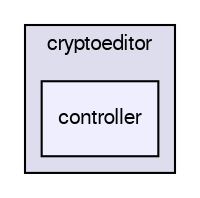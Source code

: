 digraph "src/main/java/org/hsd/cryptoeditor/controller" {
  bgcolor=transparent;
  compound=true
  node [ fontsize="10", fontname="FreeSans"];
  edge [ labelfontsize="10", labelfontname="FreeSans"];
  subgraph clusterdir_54960fc56f01806986d042fbc70fce4f {
    graph [ bgcolor="#ddddee", pencolor="black", label="cryptoeditor" fontname="FreeSans", fontsize="10", URL="dir_54960fc56f01806986d042fbc70fce4f.html"]
  dir_9482911ffc7960dce7a1188723755822 [shape=box, label="controller", style="filled", fillcolor="#eeeeff", pencolor="black", URL="dir_9482911ffc7960dce7a1188723755822.html"];
  }
}
